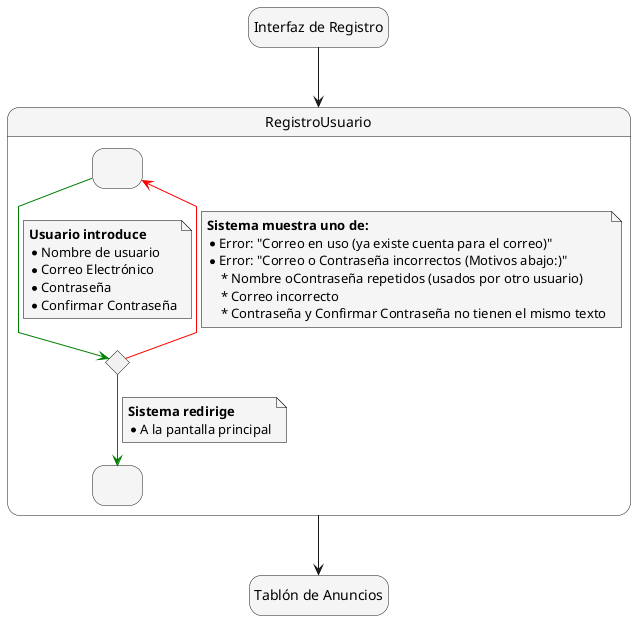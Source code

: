 @startuml Registro_Usuario
skinparam {
    NoteBackgroundColor #whiteSmoke
    NoteBorderColor #black
    linetype polyline
}

skinparam state {
    BackgroundColor #whiteSmoke
}

hide empty description

state startState as "Interfaz de Registro"
state endState as "Tablón de Anuncios"


startState --> RegistroUsuario

state RegistroUsuario {
    state IngresoCredenciales as " "
    state ValidarCredenciales <<choice>>
    state InicioSesionCorrecto as " "

    IngresoCredenciales -[#green]-> ValidarCredenciales
    note on link
        <b>Usuario introduce</b>
        * Nombre de usuario
        * Correo Electrónico
        * Contraseña
        * Confirmar Contraseña
    end note

    ValidarCredenciales -[#red]-> IngresoCredenciales
    note on link
        <b>Sistema muestra uno de:</b>
        * Error: "Correo en uso (ya existe cuenta para el correo)"
        * Error: "Correo o Contraseña incorrectos (Motivos abajo:)"
            * Nombre oContraseña repetidos (usados por otro usuario)
            * Correo incorrecto
            * Contraseña y Confirmar Contraseña no tienen el mismo texto
    end note

    ValidarCredenciales -[#green]-> InicioSesionCorrecto
    note on link
        <b>Sistema redirige</b>
        * A la pantalla principal
    end note
}

RegistroUsuario --> endState

@enduml
